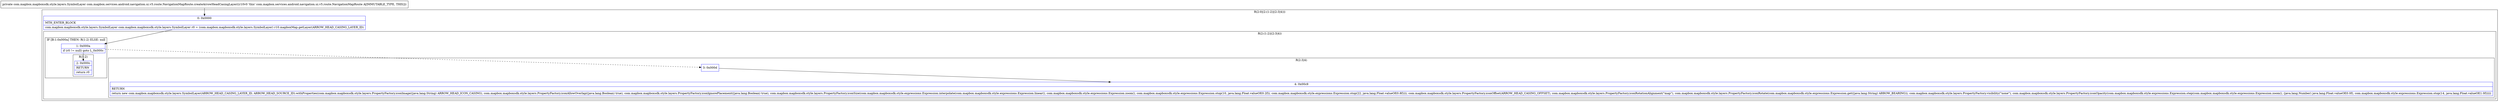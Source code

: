 digraph "CFG forcom.mapbox.services.android.navigation.ui.v5.route.NavigationMapRoute.createArrowHeadCasingLayer()Lcom\/mapbox\/mapboxsdk\/style\/layers\/SymbolLayer;" {
subgraph cluster_Region_841698331 {
label = "R(2:0|(2:(1:2)|(2:3|4)))";
node [shape=record,color=blue];
Node_0 [shape=record,label="{0\:\ 0x0000|MTH_ENTER_BLOCK\l|com.mapbox.mapboxsdk.style.layers.SymbolLayer com.mapbox.mapboxsdk.style.layers.SymbolLayer r0 = (com.mapbox.mapboxsdk.style.layers.SymbolLayer) r10.mapboxMap.getLayer(ARROW_HEAD_CASING_LAYER_ID)\l}"];
subgraph cluster_Region_498678273 {
label = "R(2:(1:2)|(2:3|4))";
node [shape=record,color=blue];
subgraph cluster_IfRegion_267769373 {
label = "IF [B:1:0x000a] THEN: R(1:2) ELSE: null";
node [shape=record,color=blue];
Node_1 [shape=record,label="{1\:\ 0x000a|if (r0 != null) goto L_0x000c\l}"];
subgraph cluster_Region_1933357578 {
label = "R(1:2)";
node [shape=record,color=blue];
Node_2 [shape=record,label="{2\:\ 0x000c|RETURN\l|return r0\l}"];
}
}
subgraph cluster_Region_425612412 {
label = "R(2:3|4)";
node [shape=record,color=blue];
Node_3 [shape=record,label="{3\:\ 0x000d}"];
Node_4 [shape=record,label="{4\:\ 0x00c9|RETURN\l|return new com.mapbox.mapboxsdk.style.layers.SymbolLayer(ARROW_HEAD_CASING_LAYER_ID, ARROW_HEAD_SOURCE_ID).withProperties(com.mapbox.mapboxsdk.style.layers.PropertyFactory.iconImage((java.lang.String) ARROW_HEAD_ICON_CASING), com.mapbox.mapboxsdk.style.layers.PropertyFactory.iconAllowOverlap((java.lang.Boolean) true), com.mapbox.mapboxsdk.style.layers.PropertyFactory.iconIgnorePlacement((java.lang.Boolean) true), com.mapbox.mapboxsdk.style.layers.PropertyFactory.iconSize(com.mapbox.mapboxsdk.style.expressions.Expression.interpolate(com.mapbox.mapboxsdk.style.expressions.Expression.linear(), com.mapbox.mapboxsdk.style.expressions.Expression.zoom(), com.mapbox.mapboxsdk.style.expressions.Expression.stop(10, java.lang.Float.valueOf(0.2f)), com.mapbox.mapboxsdk.style.expressions.Expression.stop(22, java.lang.Float.valueOf(0.8f)))), com.mapbox.mapboxsdk.style.layers.PropertyFactory.iconOffset(ARROW_HEAD_CASING_OFFSET), com.mapbox.mapboxsdk.style.layers.PropertyFactory.iconRotationAlignment(\"map\"), com.mapbox.mapboxsdk.style.layers.PropertyFactory.iconRotate(com.mapbox.mapboxsdk.style.expressions.Expression.get((java.lang.String) ARROW_BEARING)), com.mapbox.mapboxsdk.style.layers.PropertyFactory.visibility(\"none\"), com.mapbox.mapboxsdk.style.layers.PropertyFactory.iconOpacity(com.mapbox.mapboxsdk.style.expressions.Expression.step(com.mapbox.mapboxsdk.style.expressions.Expression.zoom(), (java.lang.Number) java.lang.Float.valueOf(0.0f), com.mapbox.mapboxsdk.style.expressions.Expression.stop(14, java.lang.Float.valueOf(1.0f)))))\l}"];
}
}
}
MethodNode[shape=record,label="{private com.mapbox.mapboxsdk.style.layers.SymbolLayer com.mapbox.services.android.navigation.ui.v5.route.NavigationMapRoute.createArrowHeadCasingLayer((r10v0 'this' com.mapbox.services.android.navigation.ui.v5.route.NavigationMapRoute A[IMMUTABLE_TYPE, THIS])) }"];
MethodNode -> Node_0;
Node_0 -> Node_1;
Node_1 -> Node_2;
Node_1 -> Node_3[style=dashed];
Node_3 -> Node_4;
}

